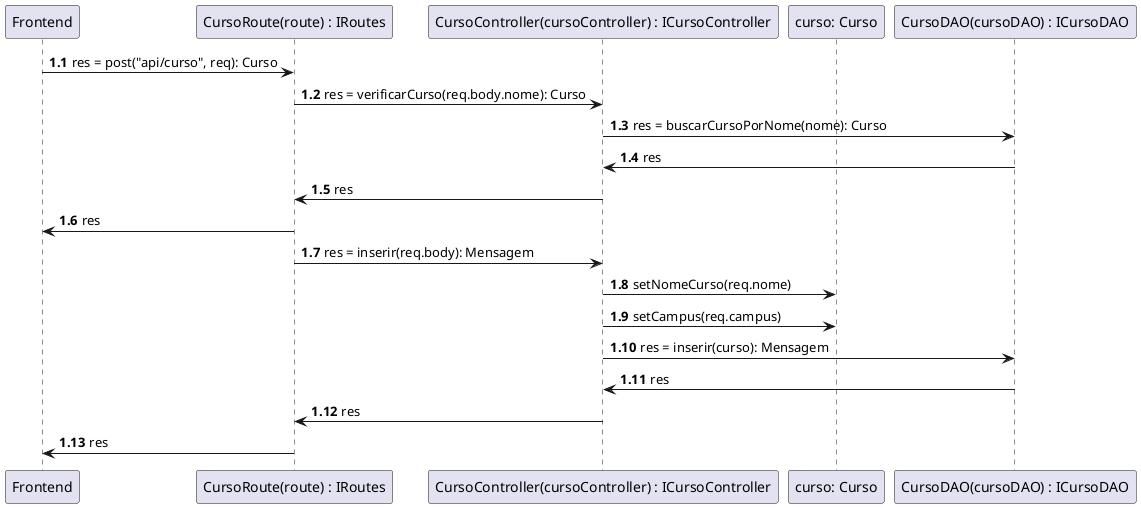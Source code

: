 @startuml Diagrama de Sequencia

participant Frontend as Frontend
participant "CursoRoute(route) : IRoutes" as Routes
participant "CursoController(cursoController) : ICursoController" as CursoController
participant "curso: Curso" as Curso
participant "CursoDAO(cursoDAO) : ICursoDAO" as CursoDAO

autonumber 1.1
' Verificar se o curso já existe
Frontend->Routes: res = post("api/curso", req): Curso
Routes->CursoController: res = verificarCurso(req.body.nome): Curso
CursoController->CursoDAO: res = buscarCursoPorNome(nome): Curso
CursoDAO->CursoController: res
CursoController->Routes: res
Routes->Frontend: res

' Armazenar curso
Routes->CursoController: res = inserir(req.body): Mensagem
CursoController->Curso: setNomeCurso(req.nome)
CursoController->Curso: setCampus(req.campus)
CursoController->CursoDAO: res = inserir(curso): Mensagem
CursoDAO->CursoController: res
CursoController->Routes: res
Routes->Frontend: res
